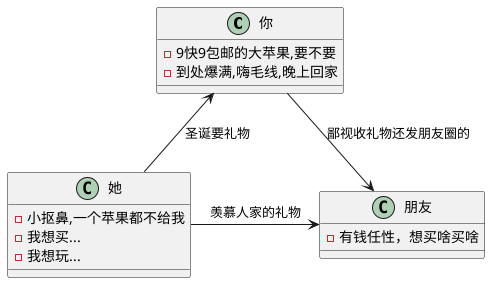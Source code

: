 @startuml

 class 你 {
  - 9快9包邮的大苹果,要不要
  - 到处爆满,嗨毛线,晚上回家
 }

 class 她{
 -小抠鼻,一个苹果都不给我
 -我想买...
 -我想玩...
 }

 class 朋友{
  -有钱任性，想买啥买啥
 }
 你 <-- 她  : 圣诞要礼物
 你 --> 朋友 :鄙视收礼物还发朋友圈的
 她 -> 朋友 : 羡慕人家的礼物

@enduml